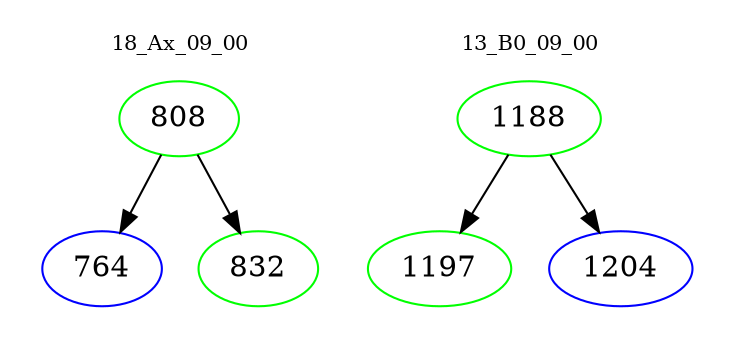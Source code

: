 digraph{
subgraph cluster_0 {
color = white
label = "18_Ax_09_00";
fontsize=10;
T0_808 [label="808", color="green"]
T0_808 -> T0_764 [color="black"]
T0_764 [label="764", color="blue"]
T0_808 -> T0_832 [color="black"]
T0_832 [label="832", color="green"]
}
subgraph cluster_1 {
color = white
label = "13_B0_09_00";
fontsize=10;
T1_1188 [label="1188", color="green"]
T1_1188 -> T1_1197 [color="black"]
T1_1197 [label="1197", color="green"]
T1_1188 -> T1_1204 [color="black"]
T1_1204 [label="1204", color="blue"]
}
}

